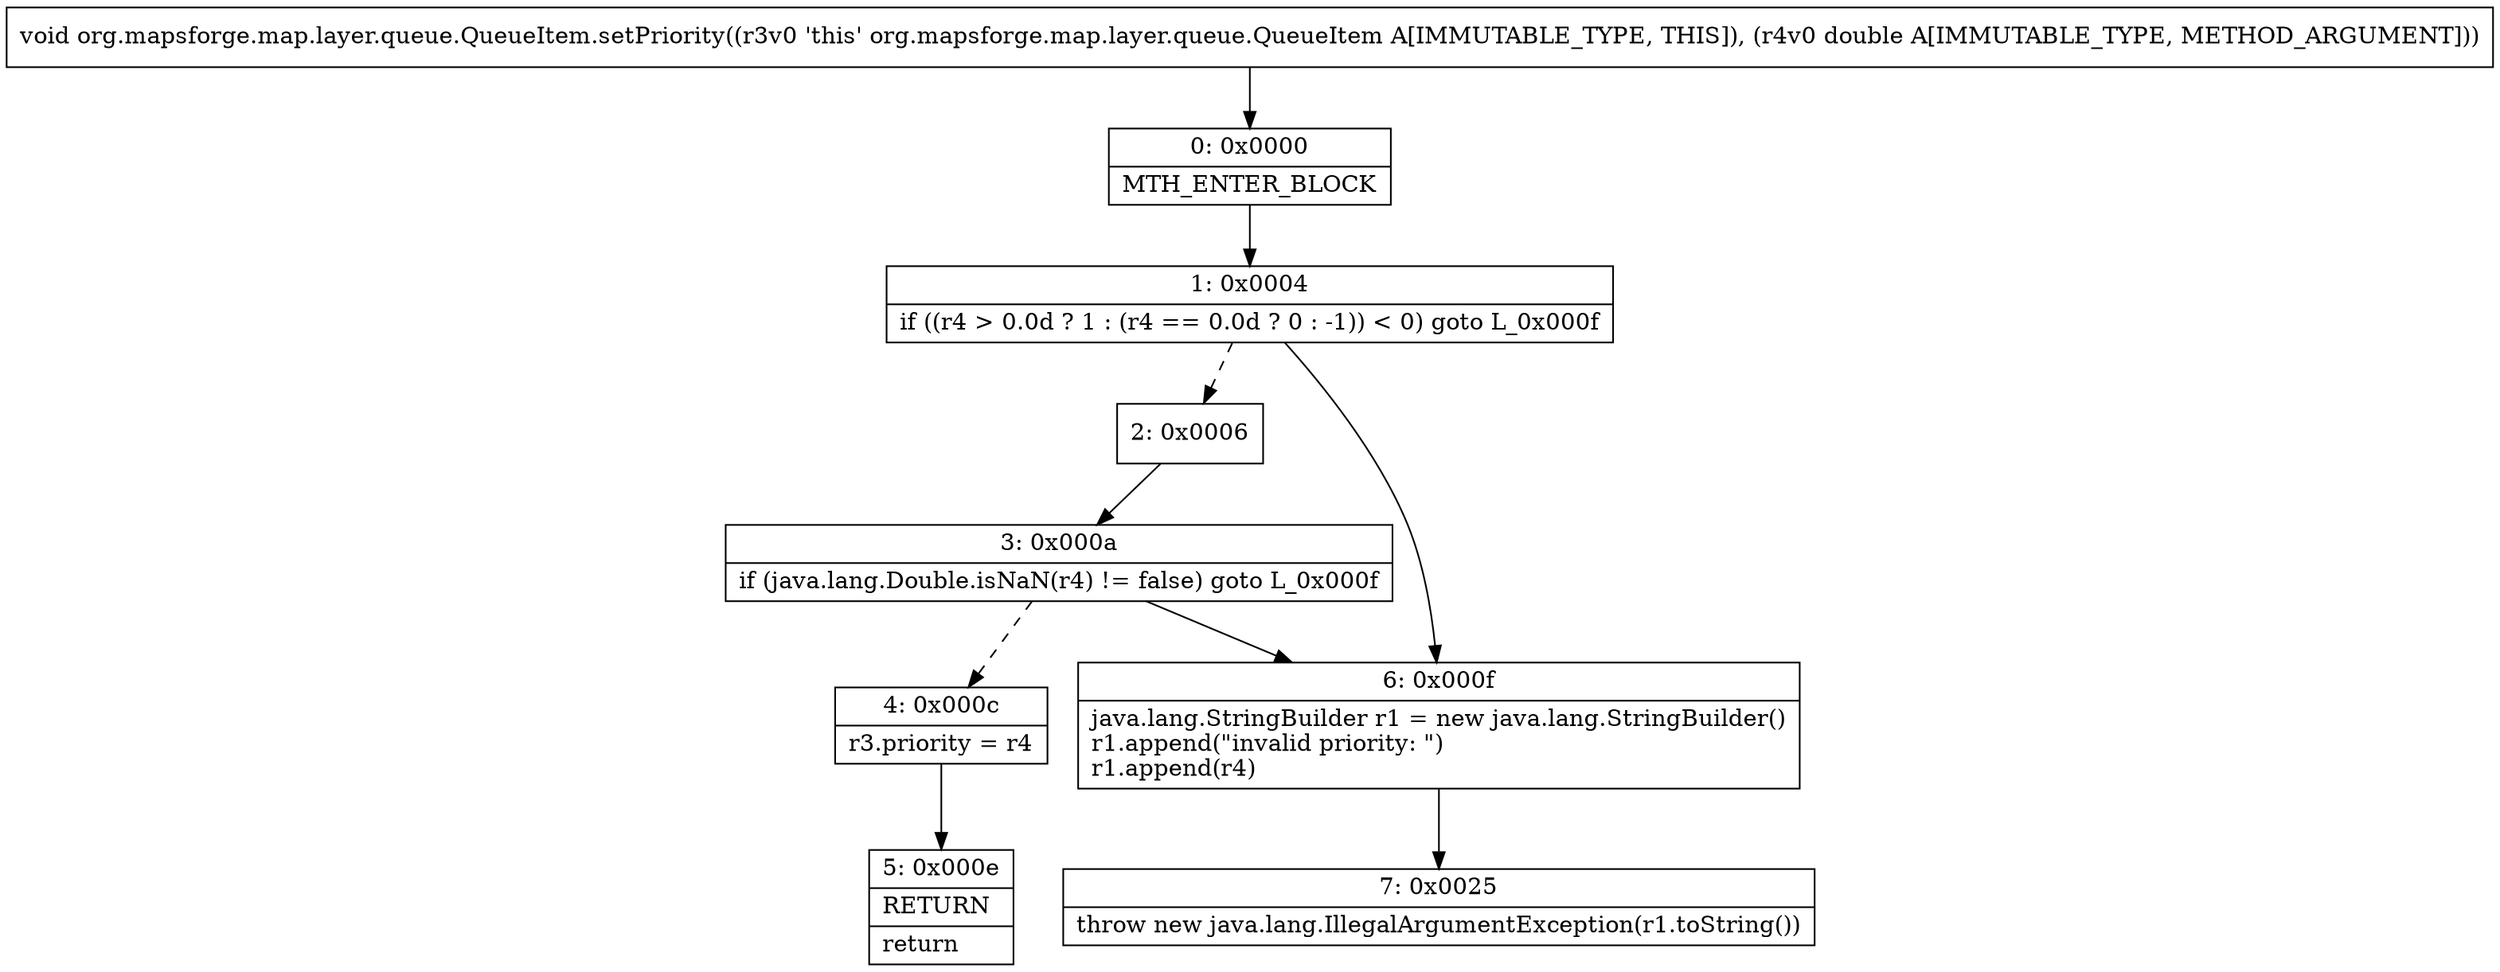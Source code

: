 digraph "CFG fororg.mapsforge.map.layer.queue.QueueItem.setPriority(D)V" {
Node_0 [shape=record,label="{0\:\ 0x0000|MTH_ENTER_BLOCK\l}"];
Node_1 [shape=record,label="{1\:\ 0x0004|if ((r4 \> 0.0d ? 1 : (r4 == 0.0d ? 0 : \-1)) \< 0) goto L_0x000f\l}"];
Node_2 [shape=record,label="{2\:\ 0x0006}"];
Node_3 [shape=record,label="{3\:\ 0x000a|if (java.lang.Double.isNaN(r4) != false) goto L_0x000f\l}"];
Node_4 [shape=record,label="{4\:\ 0x000c|r3.priority = r4\l}"];
Node_5 [shape=record,label="{5\:\ 0x000e|RETURN\l|return\l}"];
Node_6 [shape=record,label="{6\:\ 0x000f|java.lang.StringBuilder r1 = new java.lang.StringBuilder()\lr1.append(\"invalid priority: \")\lr1.append(r4)\l}"];
Node_7 [shape=record,label="{7\:\ 0x0025|throw new java.lang.IllegalArgumentException(r1.toString())\l}"];
MethodNode[shape=record,label="{void org.mapsforge.map.layer.queue.QueueItem.setPriority((r3v0 'this' org.mapsforge.map.layer.queue.QueueItem A[IMMUTABLE_TYPE, THIS]), (r4v0 double A[IMMUTABLE_TYPE, METHOD_ARGUMENT])) }"];
MethodNode -> Node_0;
Node_0 -> Node_1;
Node_1 -> Node_2[style=dashed];
Node_1 -> Node_6;
Node_2 -> Node_3;
Node_3 -> Node_4[style=dashed];
Node_3 -> Node_6;
Node_4 -> Node_5;
Node_6 -> Node_7;
}

